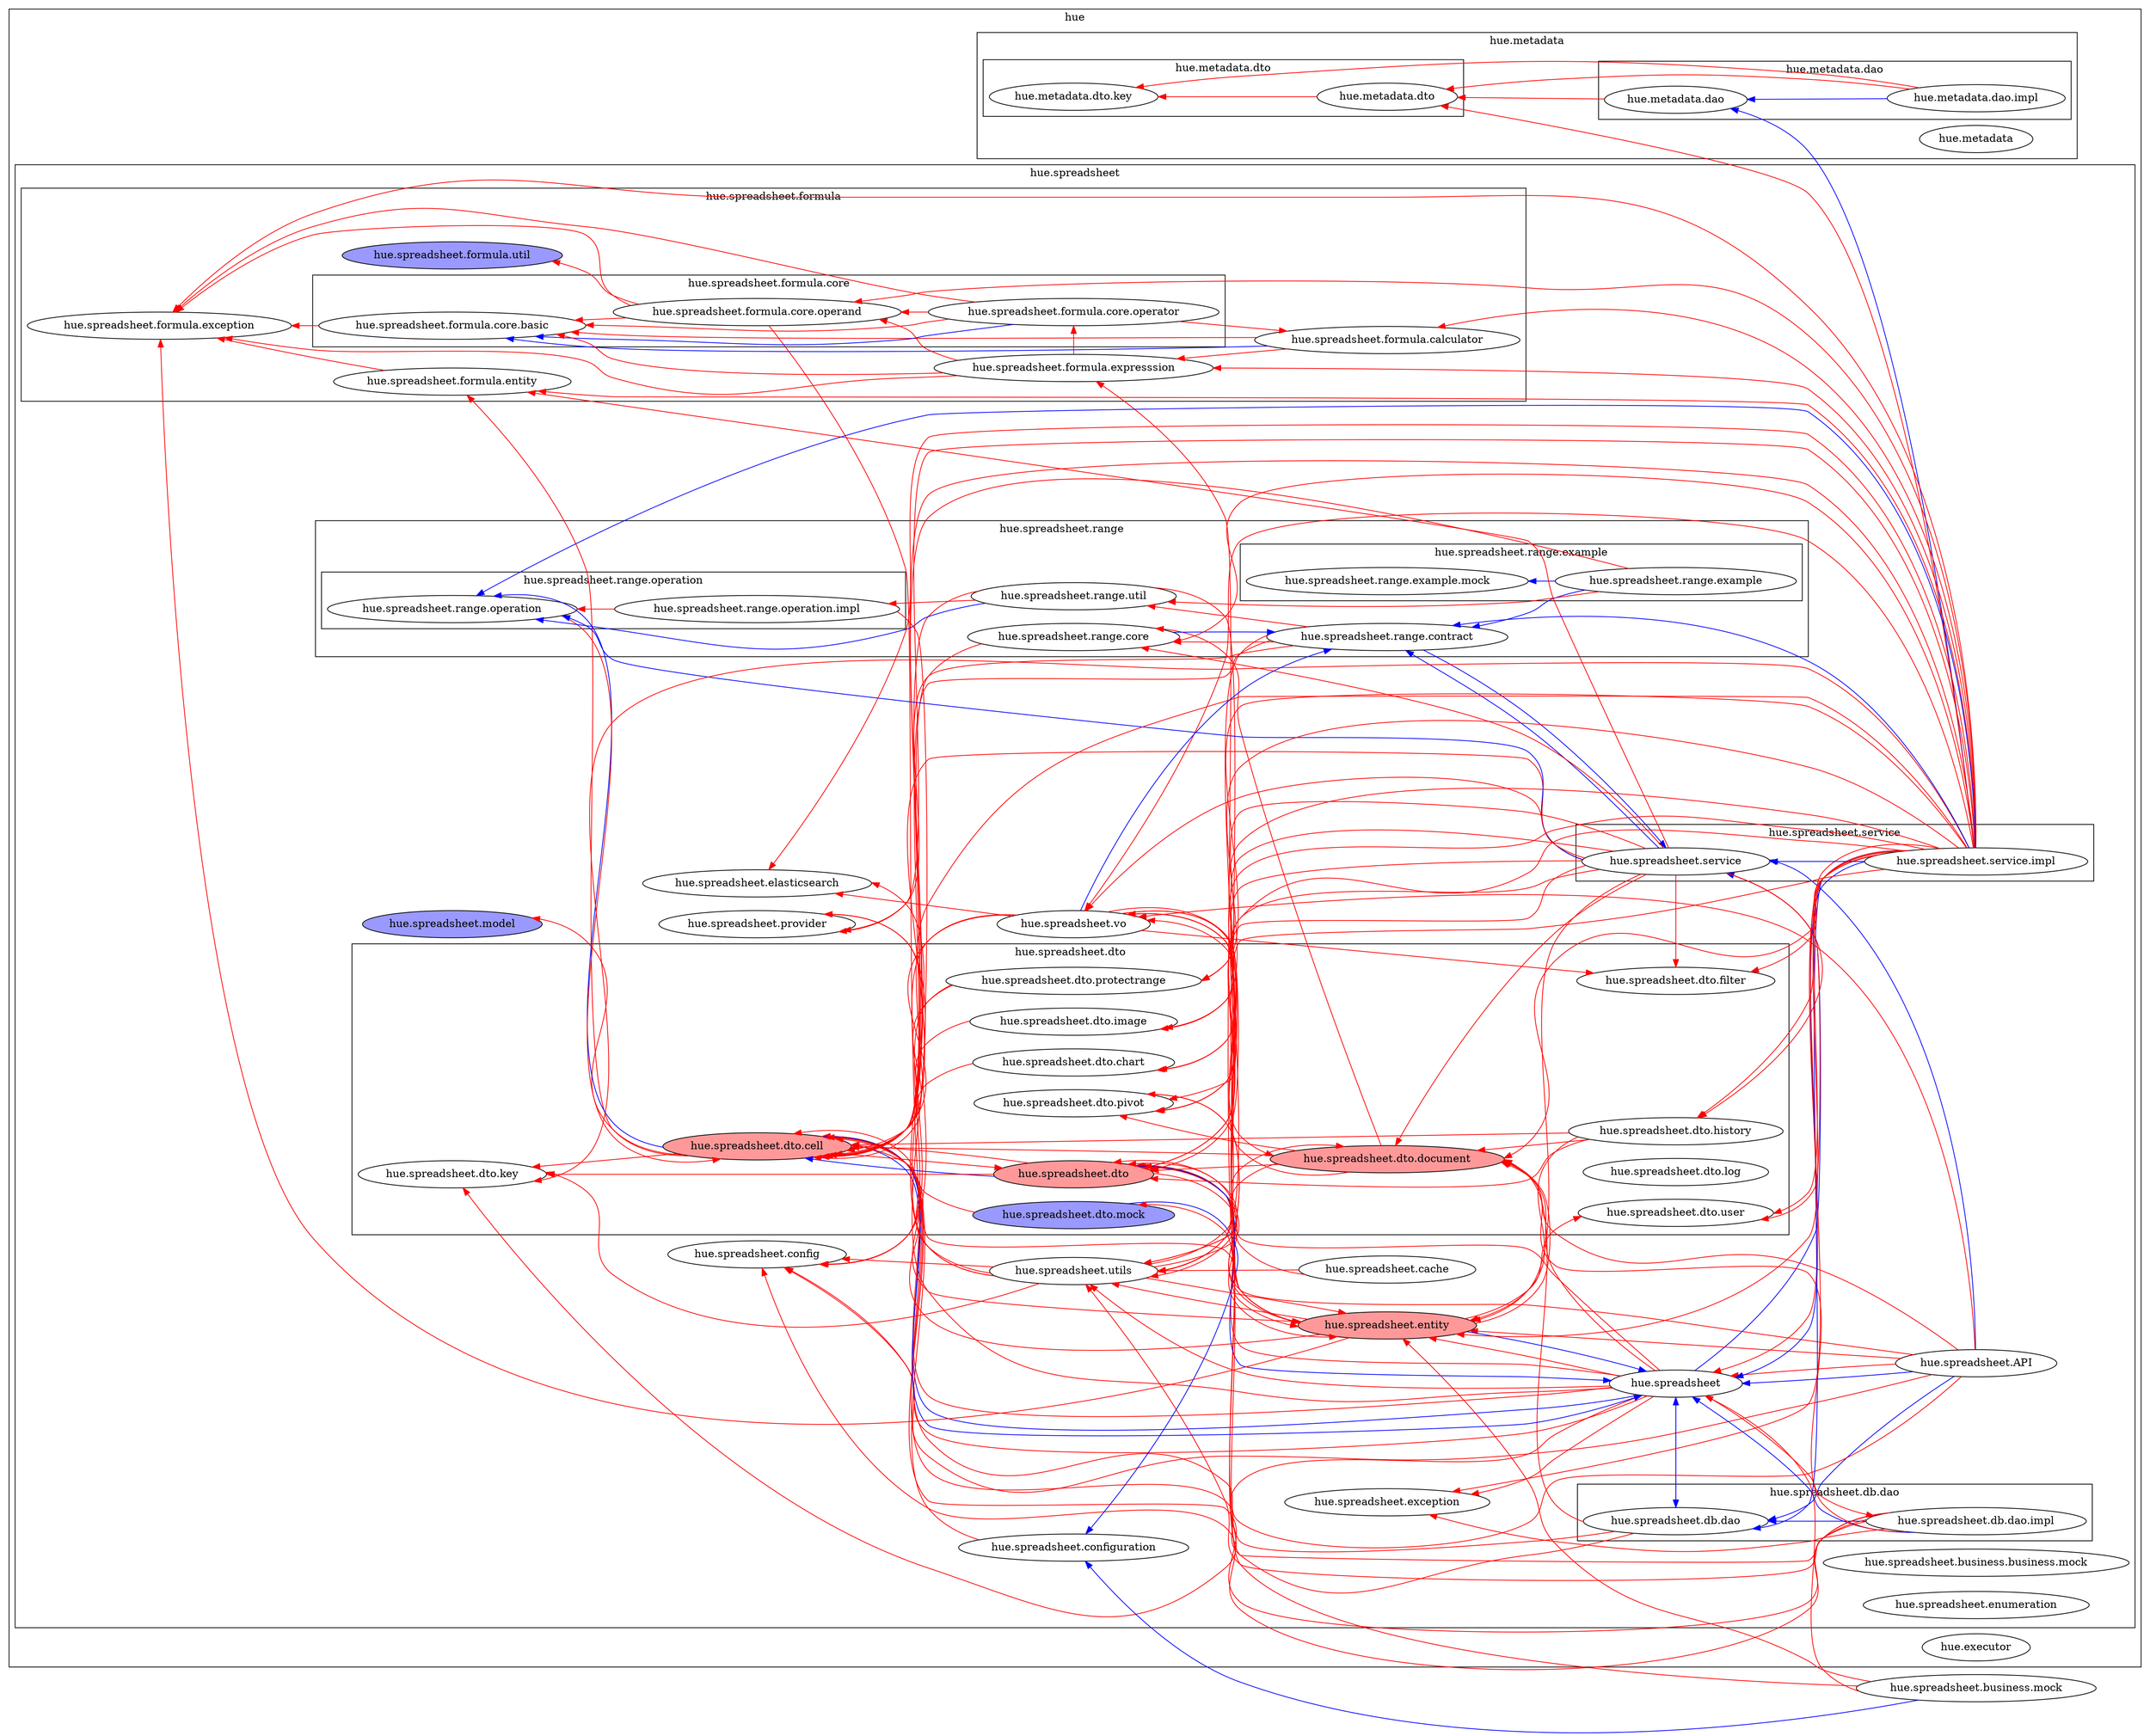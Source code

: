 digraph package_info {
graph [rankdir=RL]
subgraph "cluster_hue" {
label = "hue"
"hue.executor"
subgraph "cluster_hue.metadata" {
label = "hue.metadata"
"hue.metadata"
subgraph "cluster_hue.metadata.dao" {
label = "hue.metadata.dao"
"hue.metadata.dao"
"hue.metadata.dao.impl"
}

subgraph "cluster_hue.metadata.dto" {
label = "hue.metadata.dto"
"hue.metadata.dto"
"hue.metadata.dto.key"
}

}

subgraph "cluster_hue.spreadsheet" {
label = "hue.spreadsheet"
"hue.spreadsheet"
"hue.spreadsheet.API"
"hue.spreadsheet.business.business.mock"
"hue.spreadsheet.cache"
"hue.spreadsheet.config"
"hue.spreadsheet.configuration"
subgraph "cluster_hue.spreadsheet.db.dao" {
label = "hue.spreadsheet.db.dao"
"hue.spreadsheet.db.dao"
"hue.spreadsheet.db.dao.impl"
}

subgraph "cluster_hue.spreadsheet.dto" {
label = "hue.spreadsheet.dto"
"hue.spreadsheet.dto" [style = filled, fillcolor = "#FF9999"]
"hue.spreadsheet.dto.cell" [style = filled, fillcolor = "#FF9999"]
"hue.spreadsheet.dto.chart"
"hue.spreadsheet.dto.document" [style = filled, fillcolor = "#FF9999"]
"hue.spreadsheet.dto.filter"
"hue.spreadsheet.dto.history"
"hue.spreadsheet.dto.image"
"hue.spreadsheet.dto.key"
"hue.spreadsheet.dto.log"
"hue.spreadsheet.dto.mock" [style = filled, fillcolor = "#9999FF"]
"hue.spreadsheet.dto.pivot"
"hue.spreadsheet.dto.protectrange"
"hue.spreadsheet.dto.user"
}

"hue.spreadsheet.elasticsearch"
"hue.spreadsheet.entity" [style = filled, fillcolor = "#FF9999"]
"hue.spreadsheet.enumeration"
"hue.spreadsheet.exception"
subgraph "cluster_hue.spreadsheet.formula" {
label = "hue.spreadsheet.formula"
"hue.spreadsheet.formula.calculator"
subgraph "cluster_hue.spreadsheet.formula.core" {
label = "hue.spreadsheet.formula.core"
"hue.spreadsheet.formula.core.basic"
"hue.spreadsheet.formula.core.operand"
"hue.spreadsheet.formula.core.operator"
}

"hue.spreadsheet.formula.entity"
"hue.spreadsheet.formula.exception"
"hue.spreadsheet.formula.expresssion"
"hue.spreadsheet.formula.util" [style = filled, fillcolor = "#9999FF"]
}

"hue.spreadsheet.model" [style = filled, fillcolor = "#9999FF"]
"hue.spreadsheet.provider"
subgraph "cluster_hue.spreadsheet.range" {
label = "hue.spreadsheet.range"
"hue.spreadsheet.range.contract"
"hue.spreadsheet.range.core"
subgraph "cluster_hue.spreadsheet.range.example" {
label = "hue.spreadsheet.range.example"
"hue.spreadsheet.range.example"
"hue.spreadsheet.range.example.mock"
}

subgraph "cluster_hue.spreadsheet.range.operation" {
label = "hue.spreadsheet.range.operation"
"hue.spreadsheet.range.operation"
"hue.spreadsheet.range.operation.impl"
}

"hue.spreadsheet.range.util"
}

subgraph "cluster_hue.spreadsheet.service" {
label = "hue.spreadsheet.service"
"hue.spreadsheet.service"
"hue.spreadsheet.service.impl"
}

"hue.spreadsheet.utils"
"hue.spreadsheet.vo"
}

}

"hue.metadata.dao" -> "hue.metadata.dto" [color = red]
"hue.metadata.dao.impl" -> "hue.metadata.dao" [color = blue]
"hue.metadata.dao.impl" -> "hue.metadata.dto" [color = red]
"hue.metadata.dao.impl" -> "hue.metadata.dto.key" [color = red]
"hue.metadata.dto" -> "hue.metadata.dto.key" [color = red]
"hue.spreadsheet" -> "hue.spreadsheet.db.dao" [color = blue]
"hue.spreadsheet" -> "hue.spreadsheet.dto.cell" [color = blue]
"hue.spreadsheet" -> "hue.spreadsheet.service" [color = blue]
"hue.spreadsheet" -> "hue.spreadsheet.dto.document" [color = red]
"hue.spreadsheet" -> "hue.spreadsheet.utils" [color = red]
"hue.spreadsheet" -> "hue.spreadsheet.dto" [color = red]
"hue.spreadsheet" -> "hue.spreadsheet.dto.cell" [color = red]
"hue.spreadsheet" -> "hue.spreadsheet.entity" [color = red]
"hue.spreadsheet" -> "hue.spreadsheet.dto.key" [color = red]
"hue.spreadsheet" -> "hue.spreadsheet.exception" [color = red]
"hue.spreadsheet" -> "hue.spreadsheet.vo" [color = red]
"hue.spreadsheet" -> "hue.spreadsheet.config" [color = red]
"hue.spreadsheet" -> "hue.spreadsheet.db.dao.impl" [color = red]
"hue.spreadsheet" -> "hue.spreadsheet.provider" [color = red]
"hue.spreadsheet.API" -> "hue.spreadsheet" [color = blue]
"hue.spreadsheet.API" -> "hue.spreadsheet.db.dao" [color = blue]
"hue.spreadsheet.API" -> "hue.spreadsheet.service" [color = blue]
"hue.spreadsheet.API" -> "hue.spreadsheet.dto" [color = red]
"hue.spreadsheet.API" -> "hue.spreadsheet.dto.cell" [color = red]
"hue.spreadsheet.API" -> "hue.spreadsheet.dto.document" [color = red]
"hue.spreadsheet.API" -> "hue.spreadsheet.entity" [color = red]
"hue.spreadsheet.API" -> "hue.spreadsheet.vo" [color = red]
"hue.spreadsheet.API" -> "hue.spreadsheet" [color = red]
"hue.spreadsheet.API" -> "hue.spreadsheet.config" [color = red]
"hue.spreadsheet.business.mock" -> "hue.spreadsheet.configuration" [color = blue]
"hue.spreadsheet.business.mock" -> "hue.spreadsheet" [color = red]
"hue.spreadsheet.business.mock" -> "hue.spreadsheet.dto.mock" [color = red]
"hue.spreadsheet.business.mock" -> "hue.spreadsheet.entity" [color = red]
"hue.spreadsheet.cache" -> "hue.spreadsheet.utils" [color = red]
"hue.spreadsheet.cache" -> "hue.spreadsheet.vo" [color = red]
"hue.spreadsheet.configuration" -> "hue.spreadsheet.dto.cell" [color = red]
"hue.spreadsheet.db.dao" -> "hue.spreadsheet" [color = blue]
"hue.spreadsheet.db.dao" -> "hue.spreadsheet.dto.cell" [color = red]
"hue.spreadsheet.db.dao" -> "hue.spreadsheet.dto" [color = red]
"hue.spreadsheet.db.dao" -> "hue.spreadsheet.dto.document" [color = red]
"hue.spreadsheet.db.dao.impl" -> "hue.spreadsheet" [color = blue]
"hue.spreadsheet.db.dao.impl" -> "hue.spreadsheet.db.dao" [color = blue]
"hue.spreadsheet.db.dao.impl" -> "hue.spreadsheet.dto.cell" [color = red]
"hue.spreadsheet.db.dao.impl" -> "hue.spreadsheet.utils" [color = red]
"hue.spreadsheet.db.dao.impl" -> "hue.spreadsheet.dto" [color = red]
"hue.spreadsheet.db.dao.impl" -> "hue.spreadsheet.config" [color = red]
"hue.spreadsheet.db.dao.impl" -> "hue.spreadsheet.dto.document" [color = red]
"hue.spreadsheet.db.dao.impl" -> "hue.spreadsheet.exception" [color = red]
"hue.spreadsheet.dto.cell" -> "hue.spreadsheet.range.operation" [color = blue]
"hue.spreadsheet.dto.cell" -> "hue.spreadsheet" [color = blue]
"hue.spreadsheet.dto.cell" -> "hue.spreadsheet.entity" [color = red]
"hue.spreadsheet.dto.cell" -> "hue.spreadsheet.dto" [color = red]
"hue.spreadsheet.dto.cell" -> "hue.spreadsheet.model" [color = red]
"hue.spreadsheet.dto.cell" -> "hue.spreadsheet.formula.entity" [color = red]
"hue.spreadsheet.dto.cell" -> "hue.spreadsheet.dto.key" [color = red]
"hue.spreadsheet.dto.chart" -> "hue.spreadsheet.dto.cell" [color = red]
"hue.spreadsheet.dto" -> "hue.spreadsheet.dto.cell" [color = blue]
"hue.spreadsheet.dto" -> "hue.spreadsheet" [color = blue]
"hue.spreadsheet.dto" -> "hue.spreadsheet.dto.key" [color = red]
"hue.spreadsheet.dto" -> "hue.spreadsheet.dto.cell" [color = red]
"hue.spreadsheet.dto" -> "hue.spreadsheet.entity" [color = red]
"hue.spreadsheet.dto.document" -> "hue.spreadsheet.range.core" [color = red]
"hue.spreadsheet.dto.document" -> "hue.spreadsheet.dto.cell" [color = red]
"hue.spreadsheet.dto.document" -> "hue.spreadsheet.dto.pivot" [color = red]
"hue.spreadsheet.dto.document" -> "hue.spreadsheet.dto" [color = red]
"hue.spreadsheet.dto.document" -> "hue.spreadsheet.utils" [color = red]
"hue.spreadsheet.dto.document" -> "hue.spreadsheet.vo" [color = red]
"hue.spreadsheet.dto.history" -> "hue.spreadsheet.dto" [color = red]
"hue.spreadsheet.dto.history" -> "hue.spreadsheet.dto.cell" [color = red]
"hue.spreadsheet.dto.history" -> "hue.spreadsheet.dto.document" [color = red]
"hue.spreadsheet.dto.history" -> "hue.spreadsheet.entity" [color = red]
"hue.spreadsheet.dto.image" -> "hue.spreadsheet.dto.cell" [color = red]
"hue.spreadsheet.dto.mock" -> "hue.spreadsheet.configuration" [color = blue]
"hue.spreadsheet.dto.mock" -> "hue.spreadsheet.dto.cell" [color = red]
"hue.spreadsheet.dto.pivot" -> "hue.spreadsheet.utils" [color = red]
"hue.spreadsheet.dto.protectrange" -> "hue.spreadsheet.dto.cell" [color = red]
"hue.spreadsheet.dto.protectrange" -> "hue.spreadsheet.config" [color = red]
"hue.spreadsheet.entity" -> "hue.spreadsheet" [color = blue]
"hue.spreadsheet.entity" -> "hue.spreadsheet.dto" [color = red]
"hue.spreadsheet.entity" -> "hue.spreadsheet.dto.cell" [color = red]
"hue.spreadsheet.entity" -> "hue.spreadsheet.formula.exception" [color = red]
"hue.spreadsheet.entity" -> "hue.spreadsheet.formula.expresssion" [color = red]
"hue.spreadsheet.entity" -> "hue.spreadsheet.dto.document" [color = red]
"hue.spreadsheet.entity" -> "hue.spreadsheet.dto.user" [color = red]
"hue.spreadsheet.entity" -> "hue.spreadsheet.vo" [color = red]
"hue.spreadsheet.entity" -> "hue.spreadsheet.utils" [color = red]
"hue.spreadsheet.formula.calculator" -> "hue.spreadsheet.formula.core.basic" [color = blue]
"hue.spreadsheet.formula.calculator" -> "hue.spreadsheet.formula.core.basic" [color = red]
"hue.spreadsheet.formula.calculator" -> "hue.spreadsheet.formula.expresssion" [color = red]
"hue.spreadsheet.formula.core.basic" -> "hue.spreadsheet.formula.exception" [color = red]
"hue.spreadsheet.formula.core.operand" -> "hue.spreadsheet.formula.core.basic" [color = red]
"hue.spreadsheet.formula.core.operand" -> "hue.spreadsheet.formula.exception" [color = red]
"hue.spreadsheet.formula.core.operand" -> "hue.spreadsheet.entity" [color = red]
"hue.spreadsheet.formula.core.operand" -> "hue.spreadsheet.formula.util" [color = red]
"hue.spreadsheet.formula.core.operator" -> "hue.spreadsheet.formula.core.basic" [color = blue]
"hue.spreadsheet.formula.core.operator" -> "hue.spreadsheet.formula.core.basic" [color = red]
"hue.spreadsheet.formula.core.operator" -> "hue.spreadsheet.formula.core.operand" [color = red]
"hue.spreadsheet.formula.core.operator" -> "hue.spreadsheet.formula.exception" [color = red]
"hue.spreadsheet.formula.core.operator" -> "hue.spreadsheet.formula.calculator" [color = red]
"hue.spreadsheet.formula.entity" -> "hue.spreadsheet.formula.exception" [color = red]
"hue.spreadsheet.formula.expresssion" -> "hue.spreadsheet.formula.core.basic" [color = red]
"hue.spreadsheet.formula.expresssion" -> "hue.spreadsheet.formula.core.operand" [color = red]
"hue.spreadsheet.formula.expresssion" -> "hue.spreadsheet.formula.core.operator" [color = red]
"hue.spreadsheet.formula.expresssion" -> "hue.spreadsheet.formula.exception" [color = red]
"hue.spreadsheet.range.contract" -> "hue.spreadsheet.service" [color = blue]
"hue.spreadsheet.range.contract" -> "hue.spreadsheet.dto.cell" [color = red]
"hue.spreadsheet.range.contract" -> "hue.spreadsheet.provider" [color = red]
"hue.spreadsheet.range.contract" -> "hue.spreadsheet.range.core" [color = red]
"hue.spreadsheet.range.contract" -> "hue.spreadsheet.range.util" [color = red]
"hue.spreadsheet.range.contract" -> "hue.spreadsheet.utils" [color = red]
"hue.spreadsheet.range.core" -> "hue.spreadsheet.range.contract" [color = blue]
"hue.spreadsheet.range.core" -> "hue.spreadsheet.dto.cell" [color = red]
"hue.spreadsheet.range.example" -> "hue.spreadsheet.range.contract" [color = blue]
"hue.spreadsheet.range.example" -> "hue.spreadsheet.range.example.mock" [color = blue]
"hue.spreadsheet.range.example" -> "hue.spreadsheet.dto.cell" [color = red]
"hue.spreadsheet.range.example" -> "hue.spreadsheet.range.util" [color = red]
"hue.spreadsheet.range.operation" -> "hue.spreadsheet.dto.cell" [color = red]
"hue.spreadsheet.range.operation.impl" -> "hue.spreadsheet.dto.cell" [color = red]
"hue.spreadsheet.range.operation.impl" -> "hue.spreadsheet.range.operation" [color = red]
"hue.spreadsheet.range.util" -> "hue.spreadsheet.range.operation" [color = blue]
"hue.spreadsheet.range.util" -> "hue.spreadsheet.dto.cell" [color = red]
"hue.spreadsheet.range.util" -> "hue.spreadsheet.entity" [color = red]
"hue.spreadsheet.range.util" -> "hue.spreadsheet.range.operation.impl" [color = red]
"hue.spreadsheet.service" -> "hue.spreadsheet.range.contract" [color = blue]
"hue.spreadsheet.service" -> "hue.spreadsheet.range.operation" [color = blue]
"hue.spreadsheet.service" -> "hue.spreadsheet.dto" [color = red]
"hue.spreadsheet.service" -> "hue.spreadsheet.formula.entity" [color = red]
"hue.spreadsheet.service" -> "hue.spreadsheet.dto.pivot" [color = red]
"hue.spreadsheet.service" -> "hue.spreadsheet.entity" [color = red]
"hue.spreadsheet.service" -> "hue.spreadsheet.dto.chart" [color = red]
"hue.spreadsheet.service" -> "hue.spreadsheet.dto.cell" [color = red]
"hue.spreadsheet.service" -> "hue.spreadsheet.vo" [color = red]
"hue.spreadsheet.service" -> "hue.spreadsheet.dto.filter" [color = red]
"hue.spreadsheet.service" -> "hue.spreadsheet.dto.document" [color = red]
"hue.spreadsheet.service" -> "hue.spreadsheet.dto.history" [color = red]
"hue.spreadsheet.service" -> "hue.spreadsheet.dto.image" [color = red]
"hue.spreadsheet.service" -> "hue.spreadsheet.dto.protectrange" [color = red]
"hue.spreadsheet.service" -> "hue.spreadsheet.dto.user" [color = red]
"hue.spreadsheet.service" -> "hue.spreadsheet.range.core" [color = red]
"hue.spreadsheet.service.impl" -> "hue.spreadsheet.service" [color = blue]
"hue.spreadsheet.service.impl" -> "hue.spreadsheet" [color = blue]
"hue.spreadsheet.service.impl" -> "hue.spreadsheet.db.dao" [color = blue]
"hue.spreadsheet.service.impl" -> "hue.spreadsheet.range.contract" [color = blue]
"hue.spreadsheet.service.impl" -> "hue.spreadsheet.range.operation" [color = blue]
"hue.spreadsheet.service.impl" -> "hue.metadata.dao" [color = blue]
"hue.spreadsheet.service.impl" -> "hue.spreadsheet" [color = red]
"hue.spreadsheet.service.impl" -> "hue.spreadsheet.dto" [color = red]
"hue.spreadsheet.service.impl" -> "hue.spreadsheet.entity" [color = red]
"hue.spreadsheet.service.impl" -> "hue.spreadsheet.config" [color = red]
"hue.spreadsheet.service.impl" -> "hue.spreadsheet.dto.cell" [color = red]
"hue.spreadsheet.service.impl" -> "hue.spreadsheet.dto.chart" [color = red]
"hue.spreadsheet.service.impl" -> "hue.spreadsheet.utils" [color = red]
"hue.spreadsheet.service.impl" -> "hue.spreadsheet.dto.document" [color = red]
"hue.spreadsheet.service.impl" -> "hue.spreadsheet.dto.key" [color = red]
"hue.spreadsheet.service.impl" -> "hue.spreadsheet.exception" [color = red]
"hue.spreadsheet.service.impl" -> "hue.spreadsheet.vo" [color = red]
"hue.spreadsheet.service.impl" -> "hue.spreadsheet.formula.entity" [color = red]
"hue.spreadsheet.service.impl" -> "hue.spreadsheet.formula.calculator" [color = red]
"hue.spreadsheet.service.impl" -> "hue.spreadsheet.formula.core.operand" [color = red]
"hue.spreadsheet.service.impl" -> "hue.spreadsheet.formula.exception" [color = red]
"hue.spreadsheet.service.impl" -> "hue.spreadsheet.formula.expresssion" [color = red]
"hue.spreadsheet.service.impl" -> "hue.spreadsheet.dto.pivot" [color = red]
"hue.spreadsheet.service.impl" -> "hue.spreadsheet.dto.filter" [color = red]
"hue.spreadsheet.service.impl" -> "hue.spreadsheet.dto.history" [color = red]
"hue.spreadsheet.service.impl" -> "hue.spreadsheet.dto.image" [color = red]
"hue.spreadsheet.service.impl" -> "hue.spreadsheet.dto.protectrange" [color = red]
"hue.spreadsheet.service.impl" -> "hue.spreadsheet.dto.user" [color = red]
"hue.spreadsheet.service.impl" -> "hue.spreadsheet.provider" [color = red]
"hue.spreadsheet.service.impl" -> "hue.spreadsheet.range.core" [color = red]
"hue.spreadsheet.service.impl" -> "hue.metadata.dto" [color = red]
"hue.spreadsheet.service.impl" -> "hue.spreadsheet.elasticsearch" [color = red]
"hue.spreadsheet.utils" -> "hue.spreadsheet.dto.document" [color = red]
"hue.spreadsheet.utils" -> "hue.spreadsheet.config" [color = red]
"hue.spreadsheet.utils" -> "hue.spreadsheet.dto.cell" [color = red]
"hue.spreadsheet.utils" -> "hue.spreadsheet.dto.key" [color = red]
"hue.spreadsheet.utils" -> "hue.spreadsheet.dto" [color = red]
"hue.spreadsheet.utils" -> "hue.spreadsheet.provider" [color = red]
"hue.spreadsheet.utils" -> "hue.spreadsheet.dto.pivot" [color = red]
"hue.spreadsheet.utils" -> "hue.spreadsheet.entity" [color = red]
"hue.spreadsheet.utils" -> "hue.spreadsheet.elasticsearch" [color = red]
"hue.spreadsheet.vo" -> "hue.spreadsheet.range.contract" [color = blue]
"hue.spreadsheet.vo" -> "hue.spreadsheet.dto.document" [color = red]
"hue.spreadsheet.vo" -> "hue.spreadsheet.dto.filter" [color = red]
"hue.spreadsheet.vo" -> "hue.spreadsheet.dto.cell" [color = red]
"hue.spreadsheet.vo" -> "hue.spreadsheet.dto.pivot" [color = red]
"hue.spreadsheet.vo" -> "hue.spreadsheet.elasticsearch" [color = red]
"hue.spreadsheet.vo" -> "hue.spreadsheet.config" [color = red]
"hue.spreadsheet.vo" -> "hue.spreadsheet.dto" [color = red]
}
